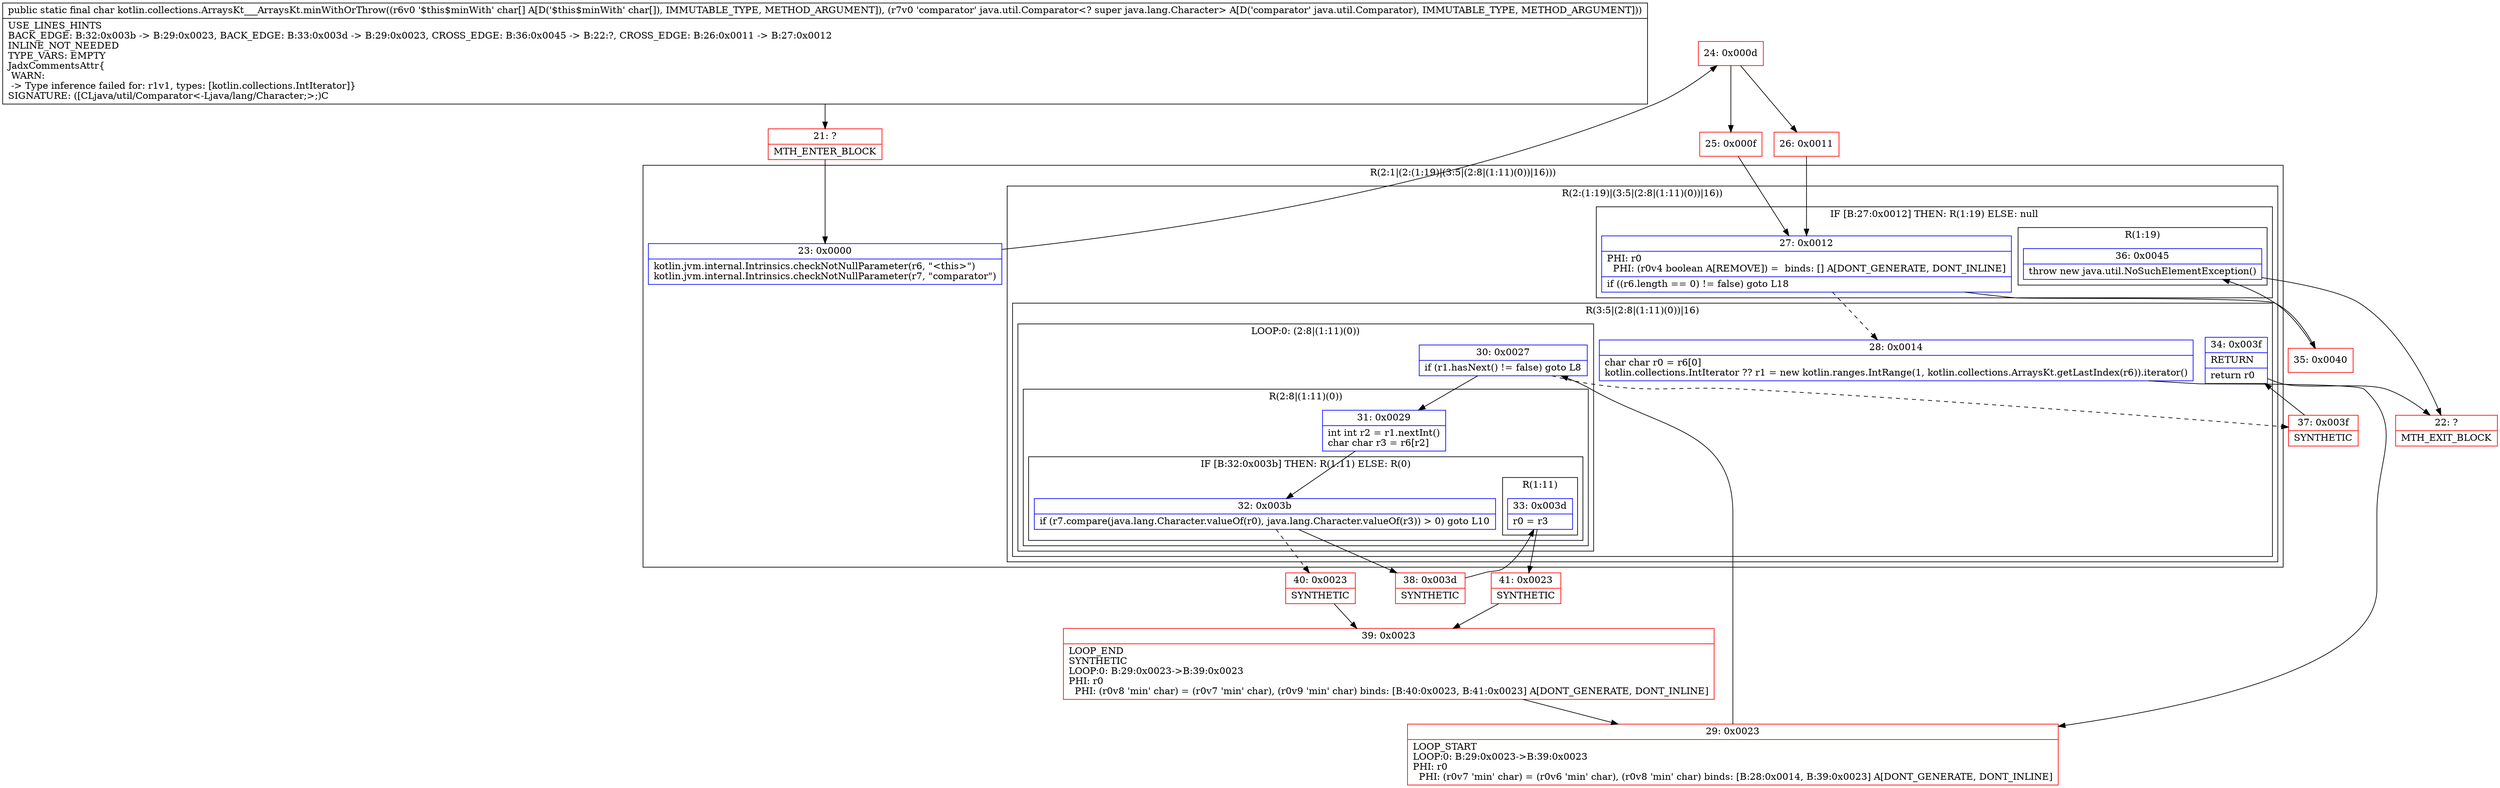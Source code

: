 digraph "CFG forkotlin.collections.ArraysKt___ArraysKt.minWithOrThrow([CLjava\/util\/Comparator;)C" {
subgraph cluster_Region_1358008067 {
label = "R(2:1|(2:(1:19)|(3:5|(2:8|(1:11)(0))|16)))";
node [shape=record,color=blue];
Node_23 [shape=record,label="{23\:\ 0x0000|kotlin.jvm.internal.Intrinsics.checkNotNullParameter(r6, \"\<this\>\")\lkotlin.jvm.internal.Intrinsics.checkNotNullParameter(r7, \"comparator\")\l}"];
subgraph cluster_Region_1187432869 {
label = "R(2:(1:19)|(3:5|(2:8|(1:11)(0))|16))";
node [shape=record,color=blue];
subgraph cluster_IfRegion_1313748017 {
label = "IF [B:27:0x0012] THEN: R(1:19) ELSE: null";
node [shape=record,color=blue];
Node_27 [shape=record,label="{27\:\ 0x0012|PHI: r0 \l  PHI: (r0v4 boolean A[REMOVE]) =  binds: [] A[DONT_GENERATE, DONT_INLINE]\l|if ((r6.length == 0) != false) goto L18\l}"];
subgraph cluster_Region_1831193447 {
label = "R(1:19)";
node [shape=record,color=blue];
Node_36 [shape=record,label="{36\:\ 0x0045|throw new java.util.NoSuchElementException()\l}"];
}
}
subgraph cluster_Region_89300150 {
label = "R(3:5|(2:8|(1:11)(0))|16)";
node [shape=record,color=blue];
Node_28 [shape=record,label="{28\:\ 0x0014|char char r0 = r6[0]\lkotlin.collections.IntIterator ?? r1 = new kotlin.ranges.IntRange(1, kotlin.collections.ArraysKt.getLastIndex(r6)).iterator()\l}"];
subgraph cluster_LoopRegion_1206976671 {
label = "LOOP:0: (2:8|(1:11)(0))";
node [shape=record,color=blue];
Node_30 [shape=record,label="{30\:\ 0x0027|if (r1.hasNext() != false) goto L8\l}"];
subgraph cluster_Region_1448580091 {
label = "R(2:8|(1:11)(0))";
node [shape=record,color=blue];
Node_31 [shape=record,label="{31\:\ 0x0029|int int r2 = r1.nextInt()\lchar char r3 = r6[r2]\l}"];
subgraph cluster_IfRegion_1689792963 {
label = "IF [B:32:0x003b] THEN: R(1:11) ELSE: R(0)";
node [shape=record,color=blue];
Node_32 [shape=record,label="{32\:\ 0x003b|if (r7.compare(java.lang.Character.valueOf(r0), java.lang.Character.valueOf(r3)) \> 0) goto L10\l}"];
subgraph cluster_Region_1207060098 {
label = "R(1:11)";
node [shape=record,color=blue];
Node_33 [shape=record,label="{33\:\ 0x003d|r0 = r3\l}"];
}
subgraph cluster_Region_837863511 {
label = "R(0)";
node [shape=record,color=blue];
}
}
}
}
Node_34 [shape=record,label="{34\:\ 0x003f|RETURN\l|return r0\l}"];
}
}
}
Node_21 [shape=record,color=red,label="{21\:\ ?|MTH_ENTER_BLOCK\l}"];
Node_24 [shape=record,color=red,label="{24\:\ 0x000d}"];
Node_25 [shape=record,color=red,label="{25\:\ 0x000f}"];
Node_29 [shape=record,color=red,label="{29\:\ 0x0023|LOOP_START\lLOOP:0: B:29:0x0023\-\>B:39:0x0023\lPHI: r0 \l  PHI: (r0v7 'min' char) = (r0v6 'min' char), (r0v8 'min' char) binds: [B:28:0x0014, B:39:0x0023] A[DONT_GENERATE, DONT_INLINE]\l}"];
Node_38 [shape=record,color=red,label="{38\:\ 0x003d|SYNTHETIC\l}"];
Node_41 [shape=record,color=red,label="{41\:\ 0x0023|SYNTHETIC\l}"];
Node_39 [shape=record,color=red,label="{39\:\ 0x0023|LOOP_END\lSYNTHETIC\lLOOP:0: B:29:0x0023\-\>B:39:0x0023\lPHI: r0 \l  PHI: (r0v8 'min' char) = (r0v7 'min' char), (r0v9 'min' char) binds: [B:40:0x0023, B:41:0x0023] A[DONT_GENERATE, DONT_INLINE]\l}"];
Node_40 [shape=record,color=red,label="{40\:\ 0x0023|SYNTHETIC\l}"];
Node_37 [shape=record,color=red,label="{37\:\ 0x003f|SYNTHETIC\l}"];
Node_22 [shape=record,color=red,label="{22\:\ ?|MTH_EXIT_BLOCK\l}"];
Node_35 [shape=record,color=red,label="{35\:\ 0x0040}"];
Node_26 [shape=record,color=red,label="{26\:\ 0x0011}"];
MethodNode[shape=record,label="{public static final char kotlin.collections.ArraysKt___ArraysKt.minWithOrThrow((r6v0 '$this$minWith' char[] A[D('$this$minWith' char[]), IMMUTABLE_TYPE, METHOD_ARGUMENT]), (r7v0 'comparator' java.util.Comparator\<? super java.lang.Character\> A[D('comparator' java.util.Comparator), IMMUTABLE_TYPE, METHOD_ARGUMENT]))  | USE_LINES_HINTS\lBACK_EDGE: B:32:0x003b \-\> B:29:0x0023, BACK_EDGE: B:33:0x003d \-\> B:29:0x0023, CROSS_EDGE: B:36:0x0045 \-\> B:22:?, CROSS_EDGE: B:26:0x0011 \-\> B:27:0x0012\lINLINE_NOT_NEEDED\lTYPE_VARS: EMPTY\lJadxCommentsAttr\{\l WARN: \l \-\> Type inference failed for: r1v1, types: [kotlin.collections.IntIterator]\}\lSIGNATURE: ([CLjava\/util\/Comparator\<\-Ljava\/lang\/Character;\>;)C\l}"];
MethodNode -> Node_21;Node_23 -> Node_24;
Node_27 -> Node_28[style=dashed];
Node_27 -> Node_35;
Node_36 -> Node_22;
Node_28 -> Node_29;
Node_30 -> Node_31;
Node_30 -> Node_37[style=dashed];
Node_31 -> Node_32;
Node_32 -> Node_38;
Node_32 -> Node_40[style=dashed];
Node_33 -> Node_41;
Node_34 -> Node_22;
Node_21 -> Node_23;
Node_24 -> Node_25;
Node_24 -> Node_26;
Node_25 -> Node_27;
Node_29 -> Node_30;
Node_38 -> Node_33;
Node_41 -> Node_39;
Node_39 -> Node_29;
Node_40 -> Node_39;
Node_37 -> Node_34;
Node_35 -> Node_36;
Node_26 -> Node_27;
}

